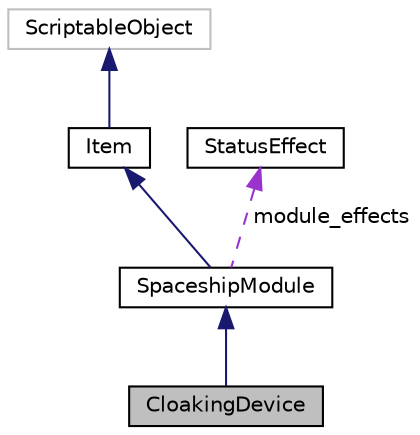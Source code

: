 digraph "CloakingDevice"
{
  edge [fontname="Helvetica",fontsize="10",labelfontname="Helvetica",labelfontsize="10"];
  node [fontname="Helvetica",fontsize="10",shape=record];
  Node4 [label="CloakingDevice",height=0.2,width=0.4,color="black", fillcolor="grey75", style="filled", fontcolor="black"];
  Node5 -> Node4 [dir="back",color="midnightblue",fontsize="10",style="solid"];
  Node5 [label="SpaceshipModule",height=0.2,width=0.4,color="black", fillcolor="white", style="filled",URL="$class_spaceship_module.html"];
  Node6 -> Node5 [dir="back",color="midnightblue",fontsize="10",style="solid"];
  Node6 [label="Item",height=0.2,width=0.4,color="black", fillcolor="white", style="filled",URL="$class_item.html"];
  Node7 -> Node6 [dir="back",color="midnightblue",fontsize="10",style="solid"];
  Node7 [label="ScriptableObject",height=0.2,width=0.4,color="grey75", fillcolor="white", style="filled"];
  Node8 -> Node5 [dir="back",color="darkorchid3",fontsize="10",style="dashed",label=" module_effects" ];
  Node8 [label="StatusEffect",height=0.2,width=0.4,color="black", fillcolor="white", style="filled",URL="$class_status_effect.html"];
}
